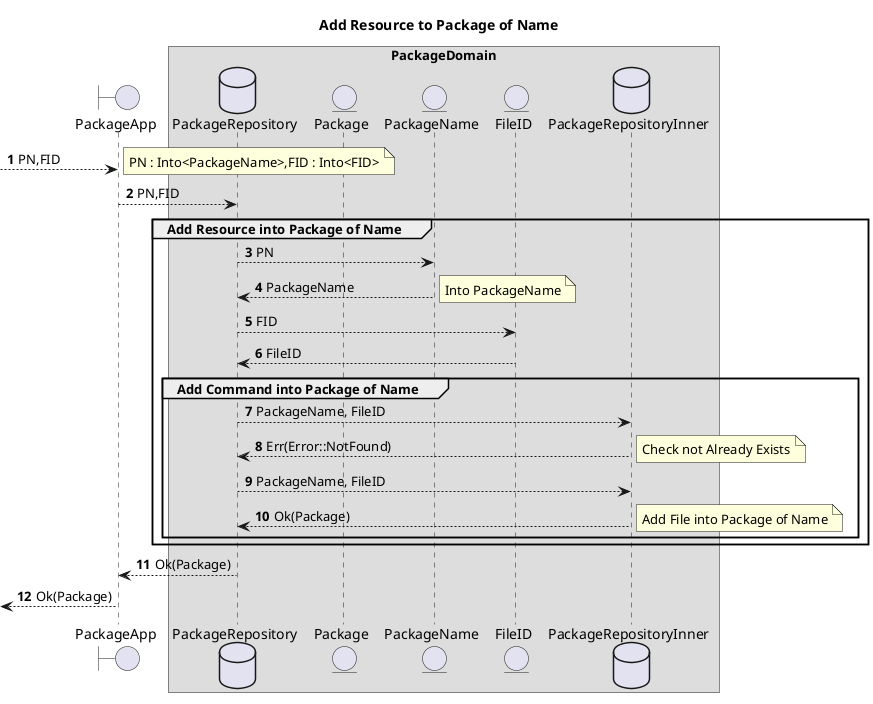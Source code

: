 @startuml
title Add Resource to Package of Name
autonumber

boundary PackageApp
database PackageRepository
entity Package
entity PackageName
entity FileID
database PackageRepositoryInner

box PackageDomain
    participant PackageRepository
    participant Package
    participant PackageName
    participant FileID
    participant PackageRepositoryInner
end box

--> PackageApp : PN,FID
note right: PN : Into<PackageName>,FID : Into<FID>
PackageApp --> PackageRepository : PN,FID
group Add Resource into Package of Name
    PackageRepository --> PackageName : PN
    PackageRepository <-- PackageName : PackageName
    note right: Into PackageName
    PackageRepository --> FileID : FID
    PackageRepository <-- FileID : FileID
    group Add Command into Package of Name
        PackageRepository --> PackageRepositoryInner : PackageName, FileID
        PackageRepository <-- PackageRepositoryInner : Err(Error::NotFound)
        note right: Check not Already Exists
        PackageRepository --> PackageRepositoryInner : PackageName, FileID
        PackageRepository <-- PackageRepositoryInner : Ok(Package)
        note right: Add File into Package of Name
    end
end
PackageApp <-- PackageRepository : Ok(Package)
<-- PackageApp : Ok(Package)

@enduml